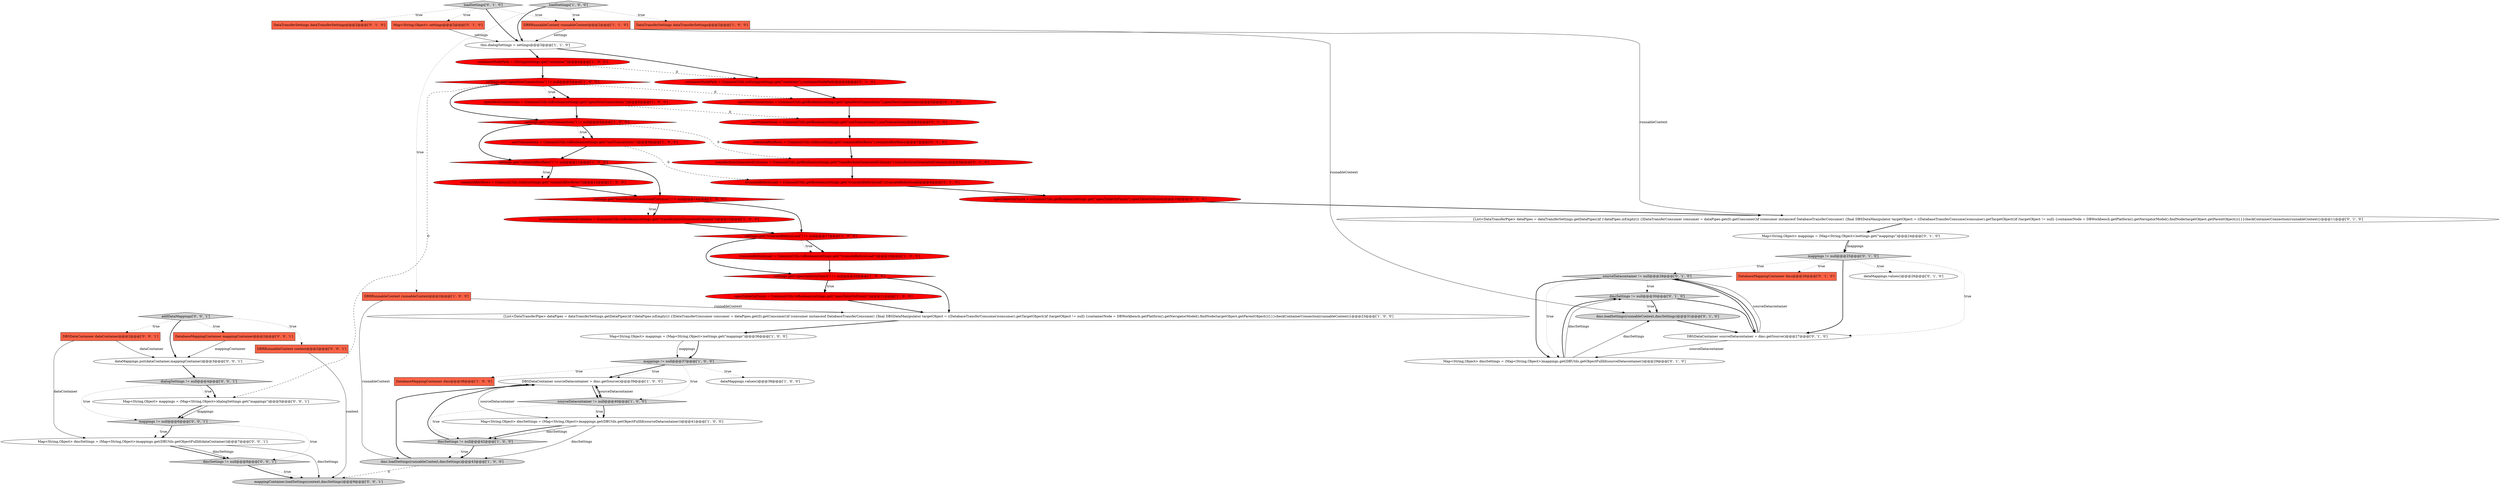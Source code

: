 digraph {
1 [style = filled, label = "truncateBeforeLoad = CommonUtils.toBoolean(settings.get(\"truncateBeforeLoad\"))@@@18@@@['1', '0', '0']", fillcolor = red, shape = ellipse image = "AAA1AAABBB1BBB"];
13 [style = filled, label = "this.dialogSettings = settings@@@3@@@['1', '1', '0']", fillcolor = white, shape = ellipse image = "AAA0AAABBB1BBB"];
54 [style = filled, label = "DBSDataContainer dataContainer@@@2@@@['0', '0', '1']", fillcolor = tomato, shape = box image = "AAA0AAABBB3BBB"];
17 [style = filled, label = "commitAfterRows = CommonUtils.toInt(settings.get(\"commitAfterRows\"))@@@12@@@['1', '0', '0']", fillcolor = red, shape = ellipse image = "AAA1AAABBB1BBB"];
52 [style = filled, label = "dialogSettings != null@@@4@@@['0', '0', '1']", fillcolor = lightgray, shape = diamond image = "AAA0AAABBB3BBB"];
55 [style = filled, label = "Map<String,Object> dmcSettings = (Map<String,Object>)mappings.get(DBUtils.getObjectFullId(dataContainer))@@@7@@@['0', '0', '1']", fillcolor = white, shape = ellipse image = "AAA0AAABBB3BBB"];
14 [style = filled, label = "DataTransferSettings dataTransferSettings@@@2@@@['1', '0', '0']", fillcolor = tomato, shape = box image = "AAA0AAABBB1BBB"];
0 [style = filled, label = "Map<String,Object> mappings = (Map<String,Object>)settings.get(\"mappings\")@@@36@@@['1', '0', '0']", fillcolor = white, shape = ellipse image = "AAA0AAABBB1BBB"];
6 [style = filled, label = "Map<String,Object> dmcSettings = (Map<String,Object>)mappings.get(DBUtils.getObjectFullId(sourceDatacontainer))@@@41@@@['1', '0', '0']", fillcolor = white, shape = ellipse image = "AAA0AAABBB1BBB"];
43 [style = filled, label = "commitAfterRows = CommonUtils.toInt(settings.get(\"commitAfterRows\"),commitAfterRows)@@@7@@@['0', '1', '0']", fillcolor = red, shape = ellipse image = "AAA1AAABBB2BBB"];
56 [style = filled, label = "dataMappings.put(dataContainer,mappingContainer)@@@3@@@['0', '0', '1']", fillcolor = white, shape = ellipse image = "AAA0AAABBB3BBB"];
30 [style = filled, label = "openTableOnFinish = CommonUtils.getBoolean(settings.get(\"openTableOnFinish\"),openTableOnFinish)@@@10@@@['0', '1', '0']", fillcolor = red, shape = ellipse image = "AAA1AAABBB2BBB"];
11 [style = filled, label = "dataMappings.values()@@@38@@@['1', '0', '0']", fillcolor = white, shape = ellipse image = "AAA0AAABBB1BBB"];
20 [style = filled, label = "settings.get(\"openNewConnections\") != null@@@5@@@['1', '0', '0']", fillcolor = red, shape = diamond image = "AAA1AAABBB1BBB"];
32 [style = filled, label = "sourceDatacontainer != null@@@28@@@['0', '1', '0']", fillcolor = lightgray, shape = diamond image = "AAA0AAABBB2BBB"];
7 [style = filled, label = "DBSDataContainer sourceDatacontainer = dmc.getSource()@@@39@@@['1', '0', '0']", fillcolor = white, shape = ellipse image = "AAA0AAABBB1BBB"];
29 [style = filled, label = "dmc.loadSettings(runnableContext,dmcSettings)@@@31@@@['0', '1', '0']", fillcolor = lightgray, shape = ellipse image = "AAA0AAABBB2BBB"];
47 [style = filled, label = "useTransactions = CommonUtils.getBoolean(settings.get(\"useTransactions\"),useTransactions)@@@6@@@['0', '1', '0']", fillcolor = red, shape = ellipse image = "AAA1AAABBB2BBB"];
46 [style = filled, label = "dmcSettings != null@@@30@@@['0', '1', '0']", fillcolor = lightgray, shape = diamond image = "AAA0AAABBB2BBB"];
58 [style = filled, label = "addDataMappings['0', '0', '1']", fillcolor = lightgray, shape = diamond image = "AAA0AAABBB3BBB"];
12 [style = filled, label = "settings.get(\"commitAfterRows\") != null@@@11@@@['1', '0', '0']", fillcolor = red, shape = diamond image = "AAA1AAABBB1BBB"];
4 [style = filled, label = "settings.get(\"useTransactions\") != null@@@8@@@['1', '0', '0']", fillcolor = red, shape = diamond image = "AAA1AAABBB1BBB"];
3 [style = filled, label = "DBRRunnableContext runnableContext@@@2@@@['1', '0', '0']", fillcolor = tomato, shape = box image = "AAA0AAABBB1BBB"];
41 [style = filled, label = "loadSettings['0', '1', '0']", fillcolor = lightgray, shape = diamond image = "AAA0AAABBB2BBB"];
35 [style = filled, label = "DBSDataContainer sourceDatacontainer = dmc.getSource()@@@27@@@['0', '1', '0']", fillcolor = white, shape = ellipse image = "AAA0AAABBB2BBB"];
16 [style = filled, label = "DBRRunnableContext runnableContext@@@2@@@['1', '1', '0']", fillcolor = tomato, shape = box image = "AAA0AAABBB1BBB"];
10 [style = filled, label = "settings.get(\"transferAutoGeneratedColumns\") != null@@@14@@@['1', '0', '0']", fillcolor = red, shape = diamond image = "AAA1AAABBB1BBB"];
50 [style = filled, label = "DatabaseMappingContainer mappingContainer@@@2@@@['0', '0', '1']", fillcolor = tomato, shape = box image = "AAA0AAABBB3BBB"];
53 [style = filled, label = "Map<String,Object> mappings = (Map<String,Object>)dialogSettings.get(\"mappings\")@@@5@@@['0', '0', '1']", fillcolor = white, shape = ellipse image = "AAA0AAABBB3BBB"];
19 [style = filled, label = "settings.get(\"truncateBeforeLoad\") != null@@@17@@@['1', '0', '0']", fillcolor = red, shape = diamond image = "AAA1AAABBB1BBB"];
27 [style = filled, label = "sourceDatacontainer != null@@@40@@@['1', '0', '0']", fillcolor = lightgray, shape = diamond image = "AAA0AAABBB1BBB"];
33 [style = filled, label = "{List<DataTransferPipe> dataPipes = dataTransferSettings.getDataPipes()if (!dataPipes.isEmpty()) {IDataTransferConsumer consumer = dataPipes.get(0).getConsumer()if (consumer instanceof DatabaseTransferConsumer) {final DBSDataManipulator targetObject = ((DatabaseTransferConsumer)consumer).getTargetObject()if (targetObject != null) {containerNode = DBWorkbench.getPlatform().getNavigatorModel().findNode(targetObject.getParentObject())}}}checkContainerConnection(runnableContext)}@@@11@@@['0', '1', '0']", fillcolor = white, shape = ellipse image = "AAA0AAABBB2BBB"];
48 [style = filled, label = "dmcSettings != null@@@8@@@['0', '0', '1']", fillcolor = lightgray, shape = diamond image = "AAA0AAABBB3BBB"];
42 [style = filled, label = "Map<String,Object> settings@@@2@@@['0', '1', '0']", fillcolor = tomato, shape = box image = "AAA0AAABBB2BBB"];
2 [style = filled, label = "dmc.loadSettings(runnableContext,dmcSettings)@@@43@@@['1', '0', '0']", fillcolor = lightgray, shape = ellipse image = "AAA0AAABBB1BBB"];
40 [style = filled, label = "Map<String,Object> mappings = (Map<String,Object>)settings.get(\"mappings\")@@@24@@@['0', '1', '0']", fillcolor = white, shape = ellipse image = "AAA0AAABBB2BBB"];
45 [style = filled, label = "truncateBeforeLoad = CommonUtils.getBoolean(settings.get(\"truncateBeforeLoad\"),truncateBeforeLoad)@@@9@@@['0', '1', '0']", fillcolor = red, shape = ellipse image = "AAA1AAABBB2BBB"];
36 [style = filled, label = "containerNodePath = CommonUtils.toString(settings.get(\"container\"),containerNodePath)@@@4@@@['0', '1', '0']", fillcolor = red, shape = ellipse image = "AAA1AAABBB2BBB"];
31 [style = filled, label = "mappings != null@@@25@@@['0', '1', '0']", fillcolor = lightgray, shape = diamond image = "AAA0AAABBB2BBB"];
8 [style = filled, label = "openTableOnFinish = CommonUtils.toBoolean(settings.get(\"openTableOnFinish\"))@@@21@@@['1', '0', '0']", fillcolor = red, shape = ellipse image = "AAA1AAABBB1BBB"];
9 [style = filled, label = "transferAutoGeneratedColumns = CommonUtils.toBoolean(settings.get(\"transferAutoGeneratedColumns\"))@@@15@@@['1', '0', '0']", fillcolor = red, shape = ellipse image = "AAA1AAABBB1BBB"];
18 [style = filled, label = "settings.get(\"openTableOnFinish\") != null@@@20@@@['1', '0', '0']", fillcolor = red, shape = diamond image = "AAA1AAABBB1BBB"];
39 [style = filled, label = "DataTransferSettings dataTransferSettings@@@2@@@['0', '1', '0']", fillcolor = tomato, shape = box image = "AAA0AAABBB2BBB"];
49 [style = filled, label = "DBRRunnableContext context@@@2@@@['0', '0', '1']", fillcolor = tomato, shape = box image = "AAA0AAABBB3BBB"];
22 [style = filled, label = "openNewConnections = CommonUtils.toBoolean(settings.get(\"openNewConnections\"))@@@6@@@['1', '0', '0']", fillcolor = red, shape = ellipse image = "AAA1AAABBB1BBB"];
57 [style = filled, label = "mappingContainer.loadSettings(context,dmcSettings)@@@9@@@['0', '0', '1']", fillcolor = lightgray, shape = ellipse image = "AAA0AAABBB3BBB"];
38 [style = filled, label = "openNewConnections = CommonUtils.getBoolean(settings.get(\"openNewConnections\"),openNewConnections)@@@5@@@['0', '1', '0']", fillcolor = red, shape = ellipse image = "AAA1AAABBB2BBB"];
15 [style = filled, label = "{List<DataTransferPipe> dataPipes = dataTransferSettings.getDataPipes()if (!dataPipes.isEmpty()) {IDataTransferConsumer consumer = dataPipes.get(0).getConsumer()if (consumer instanceof DatabaseTransferConsumer) {final DBSDataManipulator targetObject = ((DatabaseTransferConsumer)consumer).getTargetObject()if (targetObject != null) {containerNode = DBWorkbench.getPlatform().getNavigatorModel().findNode(targetObject.getParentObject())}}}checkContainerConnection(runnableContext)}@@@23@@@['1', '0', '0']", fillcolor = white, shape = ellipse image = "AAA0AAABBB1BBB"];
34 [style = filled, label = "dataMappings.values()@@@26@@@['0', '1', '0']", fillcolor = white, shape = ellipse image = "AAA0AAABBB2BBB"];
25 [style = filled, label = "containerNodePath = (String)settings.get(\"container\")@@@4@@@['1', '0', '0']", fillcolor = red, shape = ellipse image = "AAA1AAABBB1BBB"];
37 [style = filled, label = "Map<String,Object> dmcSettings = (Map<String,Object>)mappings.get(DBUtils.getObjectFullId(sourceDatacontainer))@@@29@@@['0', '1', '0']", fillcolor = white, shape = ellipse image = "AAA0AAABBB2BBB"];
51 [style = filled, label = "mappings != null@@@6@@@['0', '0', '1']", fillcolor = lightgray, shape = diamond image = "AAA0AAABBB3BBB"];
26 [style = filled, label = "useTransactions = CommonUtils.toBoolean(settings.get(\"useTransactions\"))@@@9@@@['1', '0', '0']", fillcolor = red, shape = ellipse image = "AAA1AAABBB1BBB"];
44 [style = filled, label = "DatabaseMappingContainer dmc@@@26@@@['0', '1', '0']", fillcolor = tomato, shape = box image = "AAA0AAABBB2BBB"];
28 [style = filled, label = "transferAutoGeneratedColumns = CommonUtils.getBoolean(settings.get(\"transferAutoGeneratedColumns\"),transferAutoGeneratedColumns)@@@8@@@['0', '1', '0']", fillcolor = red, shape = ellipse image = "AAA1AAABBB2BBB"];
24 [style = filled, label = "loadSettings['1', '0', '0']", fillcolor = lightgray, shape = diamond image = "AAA0AAABBB1BBB"];
5 [style = filled, label = "dmcSettings != null@@@42@@@['1', '0', '0']", fillcolor = lightgray, shape = diamond image = "AAA0AAABBB1BBB"];
21 [style = filled, label = "DatabaseMappingContainer dmc@@@38@@@['1', '0', '0']", fillcolor = tomato, shape = box image = "AAA0AAABBB1BBB"];
23 [style = filled, label = "mappings != null@@@37@@@['1', '0', '0']", fillcolor = lightgray, shape = diamond image = "AAA0AAABBB1BBB"];
32->35 [style = bold, label=""];
56->52 [style = bold, label=""];
32->37 [style = bold, label=""];
35->37 [style = solid, label="sourceDatacontainer"];
40->31 [style = solid, label="mappings"];
10->19 [style = bold, label=""];
51->48 [style = dotted, label="true"];
52->51 [style = dotted, label="true"];
0->23 [style = solid, label="mappings"];
45->30 [style = bold, label=""];
49->57 [style = solid, label="context"];
6->5 [style = solid, label="dmcSettings"];
22->4 [style = bold, label=""];
55->48 [style = bold, label=""];
19->1 [style = bold, label=""];
26->12 [style = bold, label=""];
12->10 [style = bold, label=""];
31->35 [style = bold, label=""];
20->38 [style = dashed, label="0"];
25->36 [style = dashed, label="0"];
15->0 [style = bold, label=""];
13->36 [style = bold, label=""];
27->7 [style = bold, label=""];
31->34 [style = dotted, label="true"];
51->55 [style = dotted, label="true"];
32->37 [style = dotted, label="true"];
16->13 [style = solid, label="settings"];
7->27 [style = solid, label="sourceDatacontainer"];
16->33 [style = solid, label="runnableContext"];
40->31 [style = bold, label=""];
24->3 [style = dotted, label="true"];
41->42 [style = dotted, label="true"];
31->44 [style = dotted, label="true"];
41->13 [style = bold, label=""];
50->56 [style = solid, label="mappingContainer"];
28->45 [style = bold, label=""];
13->25 [style = bold, label=""];
12->17 [style = dotted, label="true"];
19->18 [style = bold, label=""];
46->29 [style = dotted, label="true"];
26->45 [style = dashed, label="0"];
37->46 [style = solid, label="dmcSettings"];
58->54 [style = dotted, label="true"];
18->15 [style = bold, label=""];
23->21 [style = dotted, label="true"];
47->43 [style = bold, label=""];
18->8 [style = dotted, label="true"];
16->29 [style = solid, label="runnableContext"];
7->6 [style = solid, label="sourceDatacontainer"];
58->56 [style = bold, label=""];
3->15 [style = solid, label="runnableContext"];
6->2 [style = solid, label="dmcSettings"];
0->23 [style = bold, label=""];
37->46 [style = bold, label=""];
23->27 [style = dotted, label="true"];
38->47 [style = bold, label=""];
5->7 [style = bold, label=""];
23->7 [style = bold, label=""];
20->22 [style = dotted, label="true"];
29->35 [style = bold, label=""];
4->26 [style = dotted, label="true"];
24->13 [style = bold, label=""];
17->10 [style = bold, label=""];
19->1 [style = dotted, label="true"];
8->15 [style = bold, label=""];
30->33 [style = bold, label=""];
31->35 [style = dotted, label="true"];
41->16 [style = dotted, label="true"];
12->17 [style = bold, label=""];
35->32 [style = bold, label=""];
23->7 [style = dotted, label="true"];
10->9 [style = dotted, label="true"];
52->53 [style = dotted, label="true"];
24->16 [style = dotted, label="true"];
46->29 [style = bold, label=""];
4->28 [style = dashed, label="0"];
55->57 [style = solid, label="dmcSettings"];
6->5 [style = bold, label=""];
25->20 [style = bold, label=""];
58->49 [style = dotted, label="true"];
46->35 [style = bold, label=""];
35->32 [style = solid, label="sourceDatacontainer"];
4->12 [style = bold, label=""];
9->19 [style = bold, label=""];
20->53 [style = dashed, label="0"];
10->9 [style = bold, label=""];
18->8 [style = bold, label=""];
42->13 [style = solid, label="settings"];
3->2 [style = solid, label="runnableContext"];
32->46 [style = dotted, label="true"];
54->56 [style = solid, label="dataContainer"];
54->55 [style = solid, label="dataContainer"];
5->2 [style = dotted, label="true"];
53->51 [style = solid, label="mappings"];
22->47 [style = dashed, label="0"];
27->5 [style = dotted, label="true"];
52->53 [style = bold, label=""];
24->14 [style = dotted, label="true"];
53->51 [style = bold, label=""];
48->57 [style = bold, label=""];
2->57 [style = dashed, label="0"];
4->26 [style = bold, label=""];
1->18 [style = bold, label=""];
41->39 [style = dotted, label="true"];
27->6 [style = bold, label=""];
20->4 [style = bold, label=""];
20->22 [style = bold, label=""];
43->28 [style = bold, label=""];
31->32 [style = dotted, label="true"];
5->2 [style = bold, label=""];
33->40 [style = bold, label=""];
51->55 [style = bold, label=""];
58->50 [style = dotted, label="true"];
55->48 [style = solid, label="dmcSettings"];
37->29 [style = solid, label="dmcSettings"];
7->27 [style = bold, label=""];
36->38 [style = bold, label=""];
2->7 [style = bold, label=""];
27->6 [style = dotted, label="true"];
48->57 [style = dotted, label="true"];
23->11 [style = dotted, label="true"];
}
